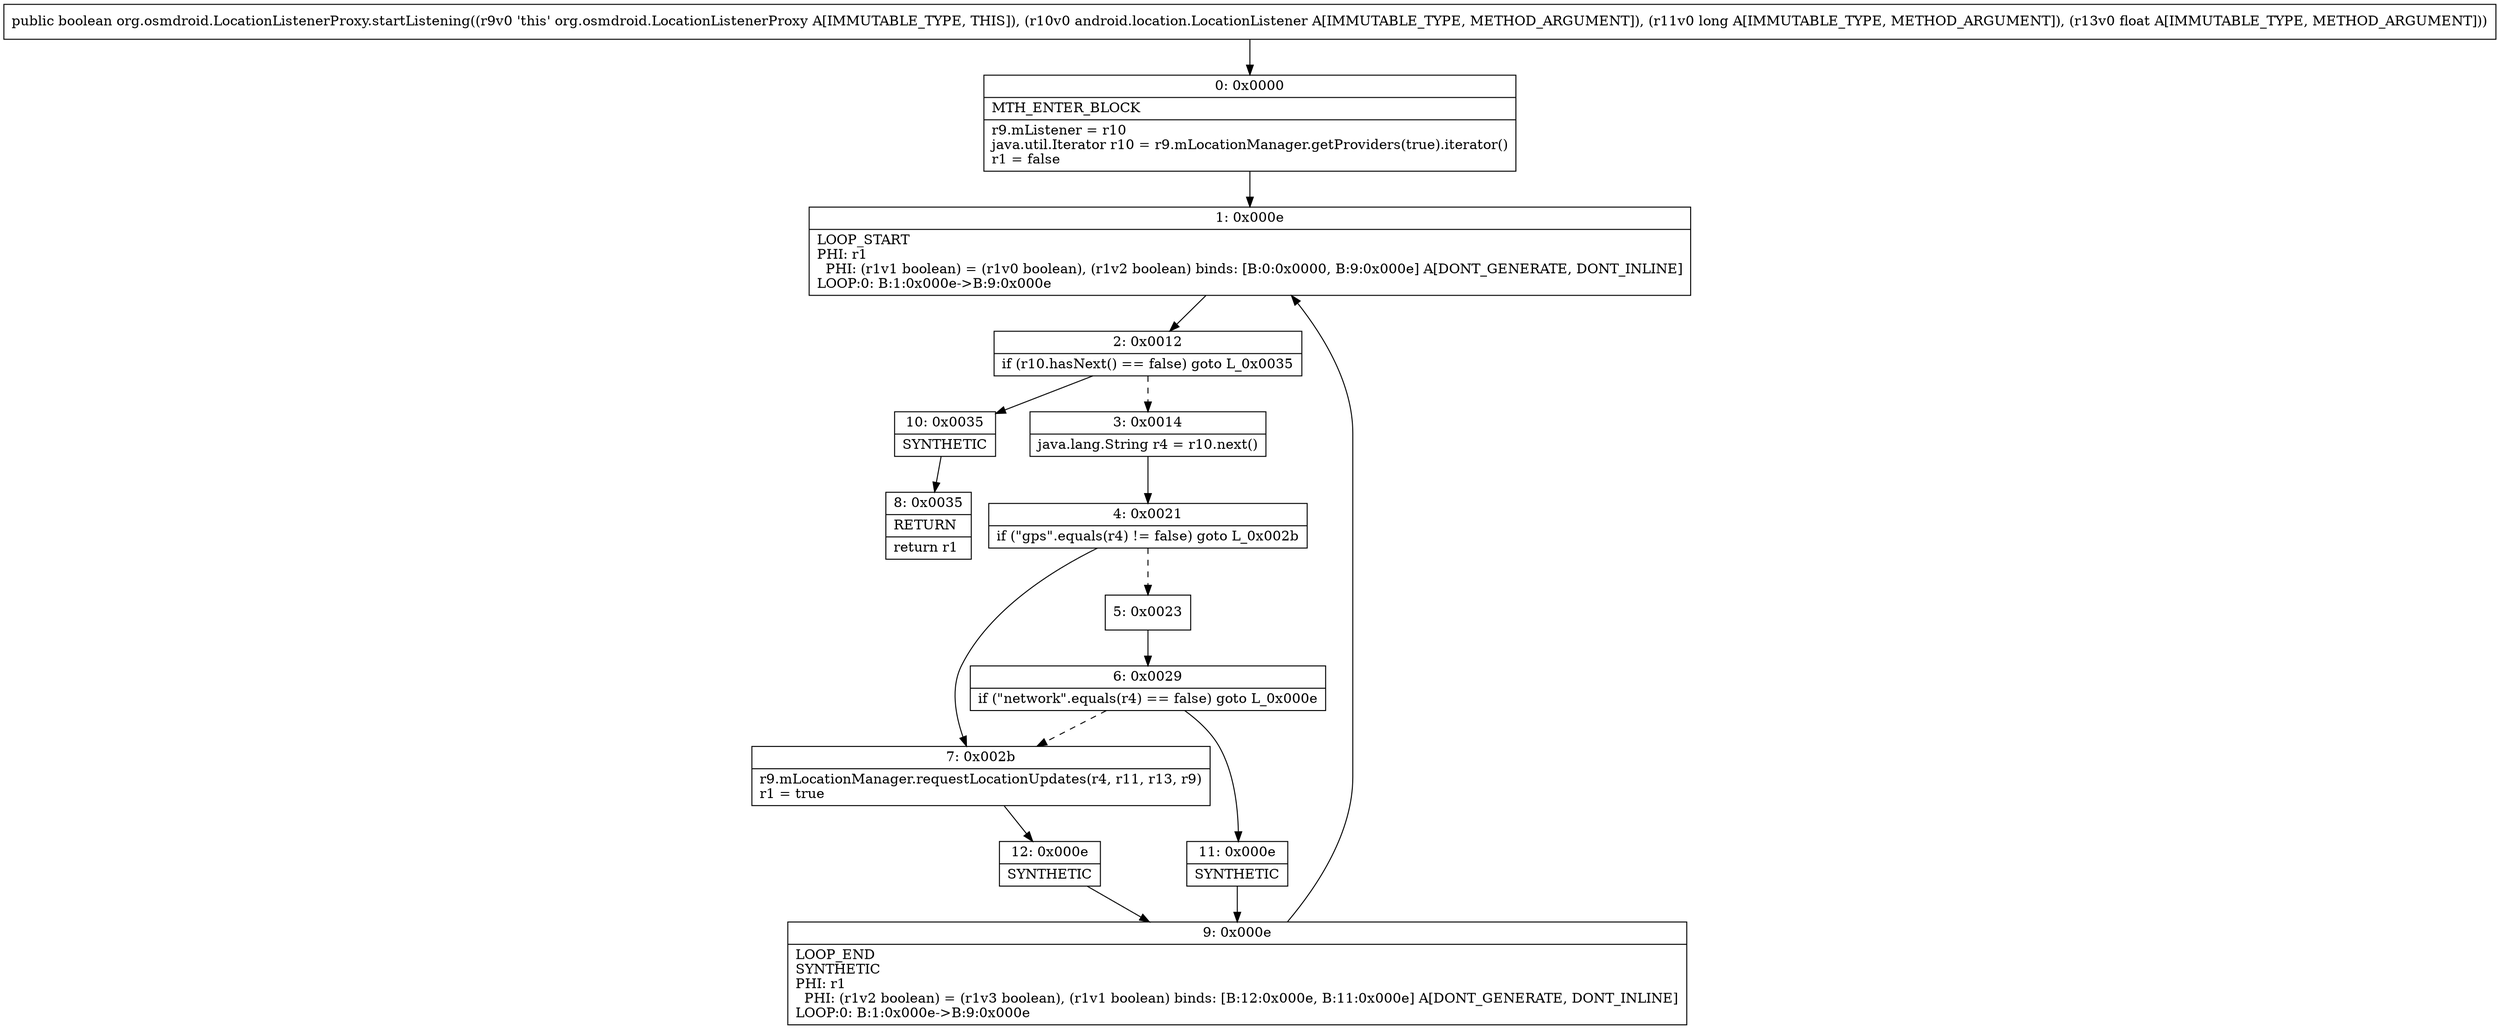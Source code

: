 digraph "CFG fororg.osmdroid.LocationListenerProxy.startListening(Landroid\/location\/LocationListener;JF)Z" {
Node_0 [shape=record,label="{0\:\ 0x0000|MTH_ENTER_BLOCK\l|r9.mListener = r10\ljava.util.Iterator r10 = r9.mLocationManager.getProviders(true).iterator()\lr1 = false\l}"];
Node_1 [shape=record,label="{1\:\ 0x000e|LOOP_START\lPHI: r1 \l  PHI: (r1v1 boolean) = (r1v0 boolean), (r1v2 boolean) binds: [B:0:0x0000, B:9:0x000e] A[DONT_GENERATE, DONT_INLINE]\lLOOP:0: B:1:0x000e\-\>B:9:0x000e\l}"];
Node_2 [shape=record,label="{2\:\ 0x0012|if (r10.hasNext() == false) goto L_0x0035\l}"];
Node_3 [shape=record,label="{3\:\ 0x0014|java.lang.String r4 = r10.next()\l}"];
Node_4 [shape=record,label="{4\:\ 0x0021|if (\"gps\".equals(r4) != false) goto L_0x002b\l}"];
Node_5 [shape=record,label="{5\:\ 0x0023}"];
Node_6 [shape=record,label="{6\:\ 0x0029|if (\"network\".equals(r4) == false) goto L_0x000e\l}"];
Node_7 [shape=record,label="{7\:\ 0x002b|r9.mLocationManager.requestLocationUpdates(r4, r11, r13, r9)\lr1 = true\l}"];
Node_8 [shape=record,label="{8\:\ 0x0035|RETURN\l|return r1\l}"];
Node_9 [shape=record,label="{9\:\ 0x000e|LOOP_END\lSYNTHETIC\lPHI: r1 \l  PHI: (r1v2 boolean) = (r1v3 boolean), (r1v1 boolean) binds: [B:12:0x000e, B:11:0x000e] A[DONT_GENERATE, DONT_INLINE]\lLOOP:0: B:1:0x000e\-\>B:9:0x000e\l}"];
Node_10 [shape=record,label="{10\:\ 0x0035|SYNTHETIC\l}"];
Node_11 [shape=record,label="{11\:\ 0x000e|SYNTHETIC\l}"];
Node_12 [shape=record,label="{12\:\ 0x000e|SYNTHETIC\l}"];
MethodNode[shape=record,label="{public boolean org.osmdroid.LocationListenerProxy.startListening((r9v0 'this' org.osmdroid.LocationListenerProxy A[IMMUTABLE_TYPE, THIS]), (r10v0 android.location.LocationListener A[IMMUTABLE_TYPE, METHOD_ARGUMENT]), (r11v0 long A[IMMUTABLE_TYPE, METHOD_ARGUMENT]), (r13v0 float A[IMMUTABLE_TYPE, METHOD_ARGUMENT])) }"];
MethodNode -> Node_0;
Node_0 -> Node_1;
Node_1 -> Node_2;
Node_2 -> Node_3[style=dashed];
Node_2 -> Node_10;
Node_3 -> Node_4;
Node_4 -> Node_5[style=dashed];
Node_4 -> Node_7;
Node_5 -> Node_6;
Node_6 -> Node_7[style=dashed];
Node_6 -> Node_11;
Node_7 -> Node_12;
Node_9 -> Node_1;
Node_10 -> Node_8;
Node_11 -> Node_9;
Node_12 -> Node_9;
}

